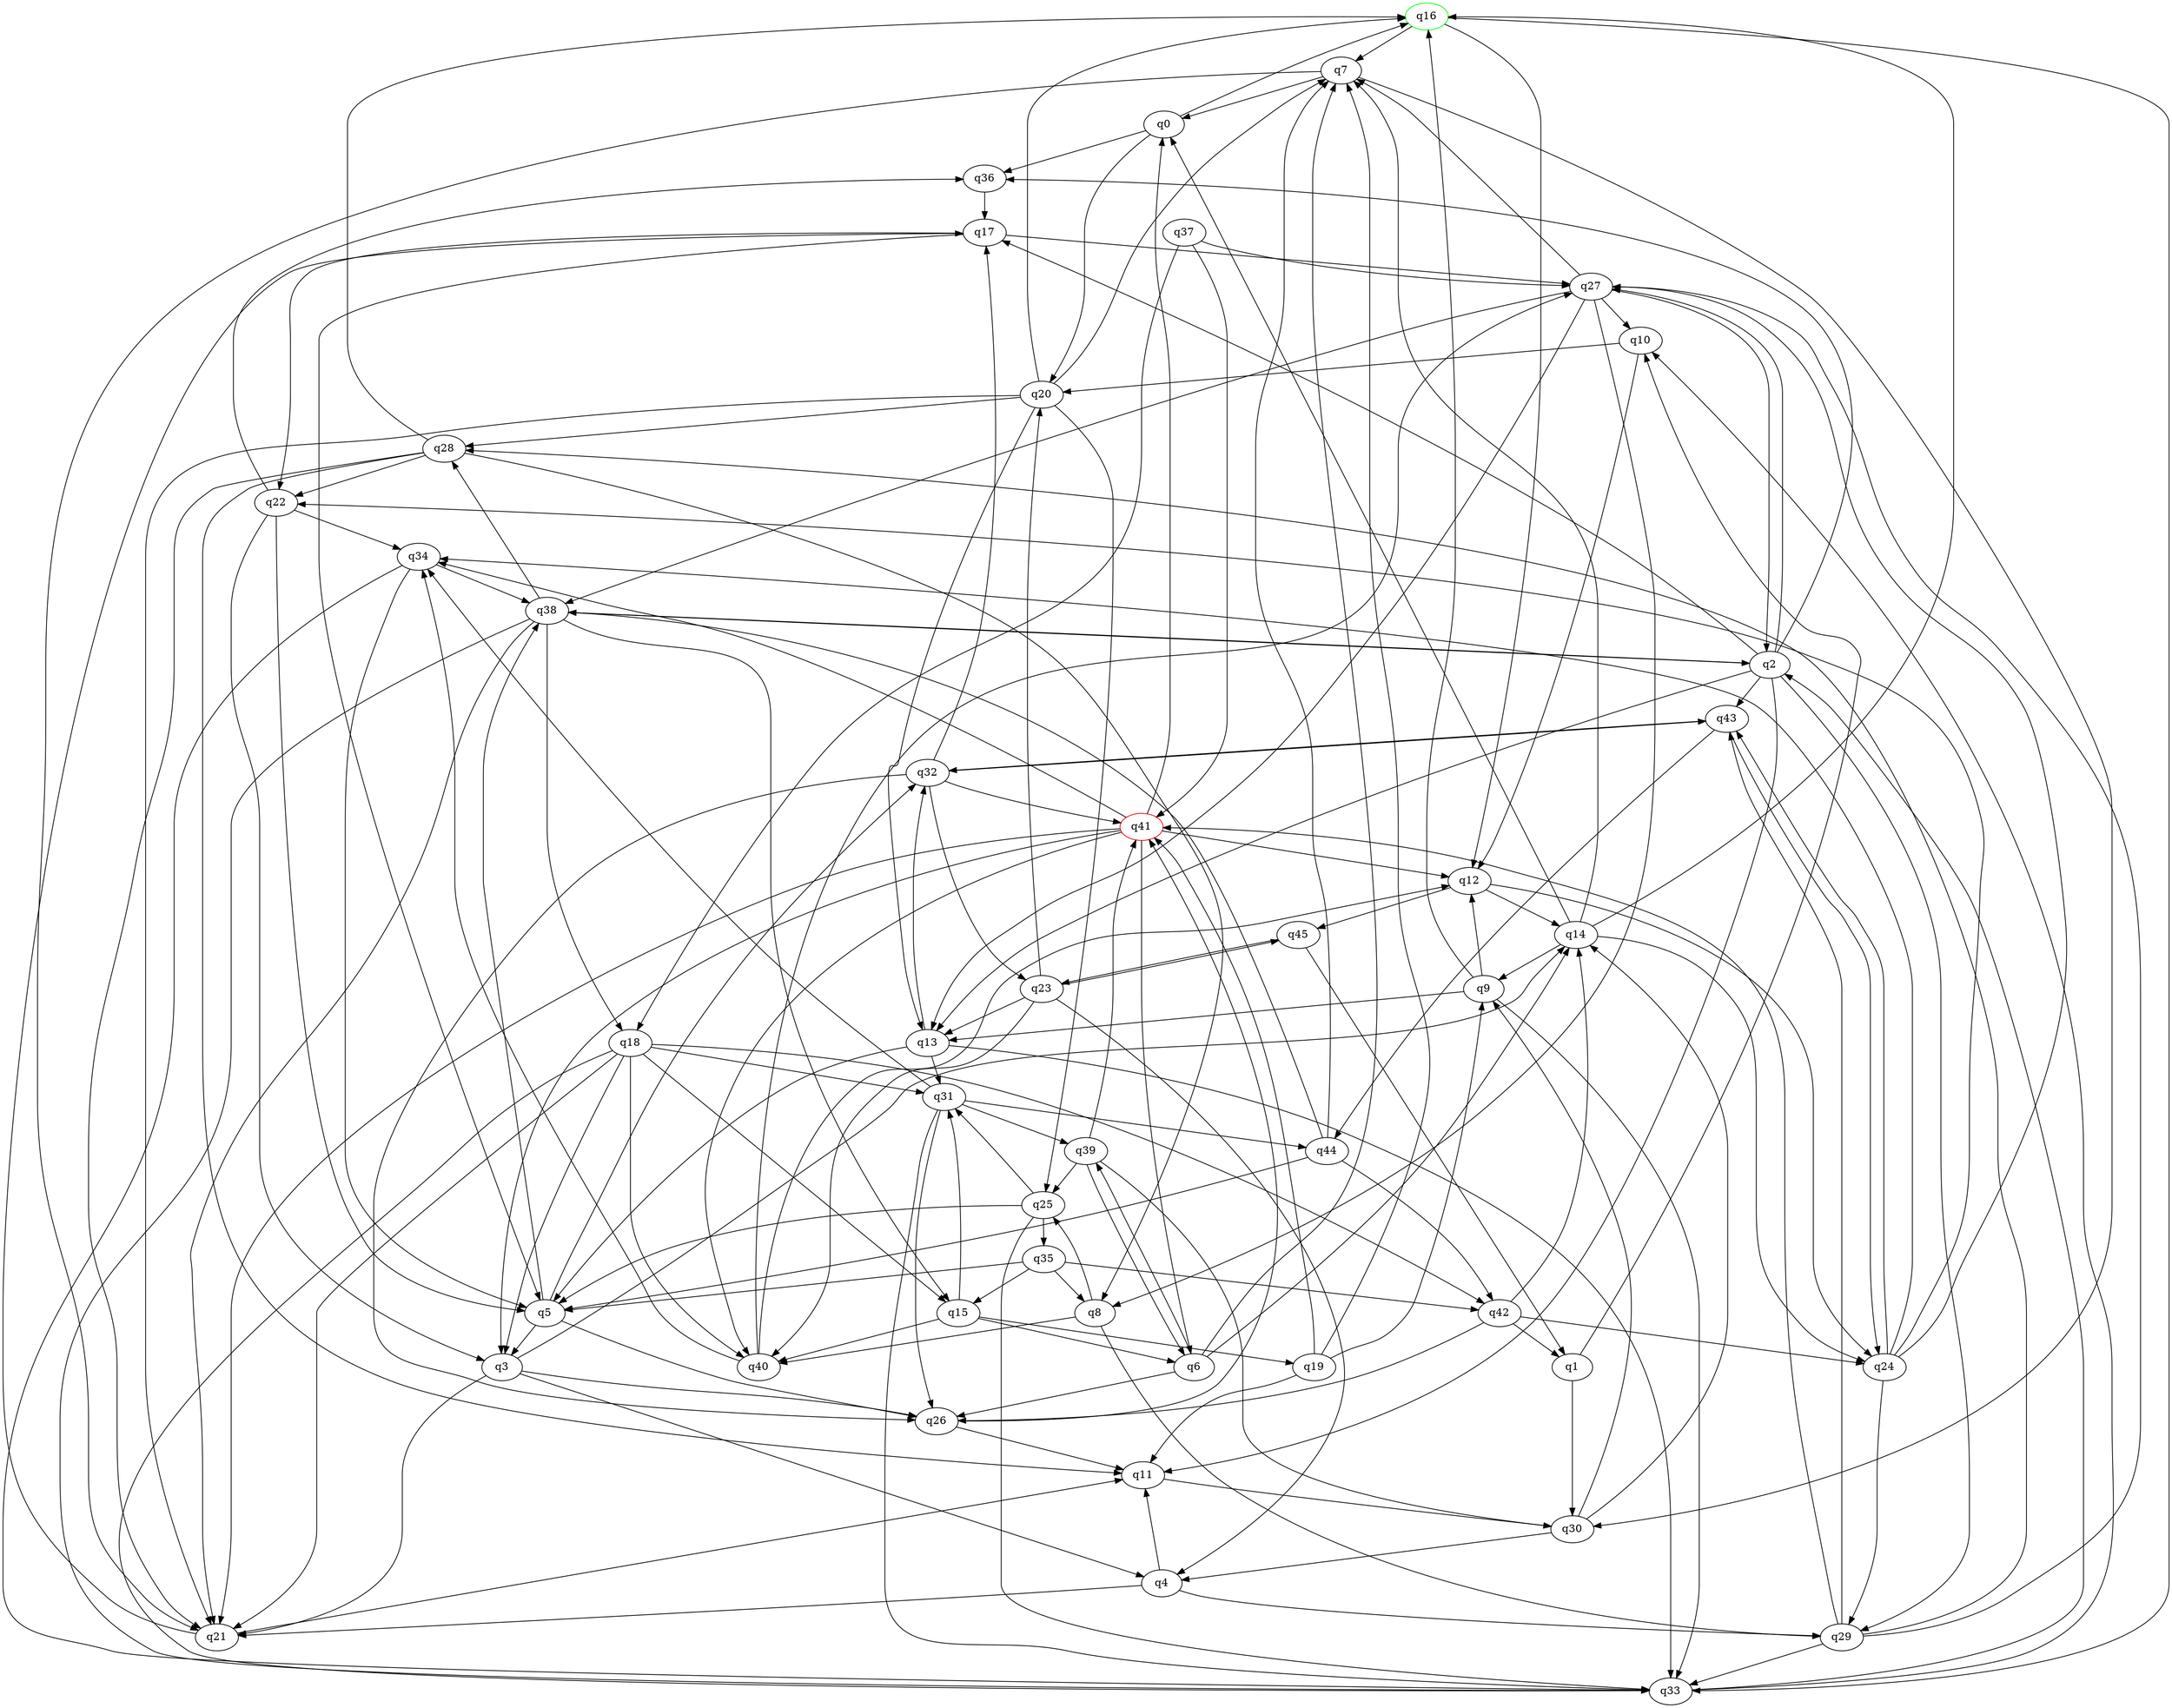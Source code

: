 digraph A{
q16 [initial=1,color=green];
q41 [final=1,color=red];
q0 -> q16;
q0 -> q20;
q0 -> q36;
q1 -> q10;
q1 -> q30;
q2 -> q11;
q2 -> q13;
q2 -> q17;
q2 -> q27;
q2 -> q29;
q2 -> q36;
q2 -> q38;
q2 -> q43;
q3 -> q4;
q3 -> q14;
q3 -> q21;
q3 -> q26;
q4 -> q11;
q4 -> q21;
q4 -> q29;
q5 -> q3;
q5 -> q26;
q5 -> q32;
q5 -> q38;
q6 -> q7;
q6 -> q14;
q6 -> q26;
q6 -> q39;
q7 -> q0;
q7 -> q21;
q7 -> q30;
q8 -> q25;
q8 -> q29;
q8 -> q40;
q9 -> q12;
q9 -> q13;
q9 -> q16;
q9 -> q33;
q10 -> q12;
q10 -> q20;
q11 -> q30;
q12 -> q14;
q12 -> q24;
q12 -> q45;
q13 -> q5;
q13 -> q31;
q13 -> q32;
q13 -> q33;
q14 -> q0;
q14 -> q7;
q14 -> q9;
q14 -> q16;
q14 -> q24;
q15 -> q6;
q15 -> q19;
q15 -> q31;
q15 -> q40;
q16 -> q7;
q16 -> q12;
q16 -> q33;
q17 -> q5;
q17 -> q22;
q17 -> q27;
q18 -> q3;
q18 -> q15;
q18 -> q21;
q18 -> q31;
q18 -> q33;
q18 -> q40;
q18 -> q42;
q19 -> q7;
q19 -> q9;
q19 -> q11;
q19 -> q41;
q20 -> q7;
q20 -> q13;
q20 -> q16;
q20 -> q21;
q20 -> q25;
q20 -> q28;
q21 -> q11;
q21 -> q17;
q22 -> q3;
q22 -> q5;
q22 -> q34;
q22 -> q36;
q23 -> q4;
q23 -> q13;
q23 -> q20;
q23 -> q40;
q23 -> q45;
q24 -> q22;
q24 -> q27;
q24 -> q29;
q24 -> q34;
q24 -> q43;
q25 -> q5;
q25 -> q31;
q25 -> q33;
q25 -> q35;
q26 -> q11;
q26 -> q41;
q27 -> q2;
q27 -> q7;
q27 -> q8;
q27 -> q10;
q27 -> q13;
q27 -> q38;
q28 -> q8;
q28 -> q11;
q28 -> q16;
q28 -> q21;
q28 -> q22;
q29 -> q27;
q29 -> q28;
q29 -> q33;
q29 -> q41;
q29 -> q43;
q30 -> q4;
q30 -> q9;
q30 -> q14;
q31 -> q26;
q31 -> q33;
q31 -> q34;
q31 -> q39;
q31 -> q44;
q32 -> q17;
q32 -> q23;
q32 -> q26;
q32 -> q41;
q32 -> q43;
q33 -> q2;
q33 -> q10;
q34 -> q5;
q34 -> q33;
q34 -> q38;
q35 -> q5;
q35 -> q8;
q35 -> q15;
q35 -> q42;
q36 -> q17;
q37 -> q18;
q37 -> q27;
q37 -> q41;
q38 -> q2;
q38 -> q15;
q38 -> q18;
q38 -> q21;
q38 -> q28;
q38 -> q33;
q39 -> q6;
q39 -> q25;
q39 -> q30;
q39 -> q41;
q40 -> q12;
q40 -> q27;
q40 -> q34;
q41 -> q0;
q41 -> q3;
q41 -> q6;
q41 -> q12;
q41 -> q21;
q41 -> q34;
q41 -> q40;
q42 -> q1;
q42 -> q14;
q42 -> q24;
q42 -> q26;
q43 -> q24;
q43 -> q32;
q43 -> q44;
q44 -> q5;
q44 -> q7;
q44 -> q38;
q44 -> q42;
q45 -> q1;
q45 -> q23;
}